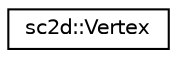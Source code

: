 digraph "Graphical Class Hierarchy"
{
  edge [fontname="Helvetica",fontsize="10",labelfontname="Helvetica",labelfontsize="10"];
  node [fontname="Helvetica",fontsize="10",shape=record];
  rankdir="LR";
  Node0 [label="sc2d::Vertex",height=0.2,width=0.4,color="black", fillcolor="white", style="filled",URL="$structsc2d_1_1Vertex.html"];
}
